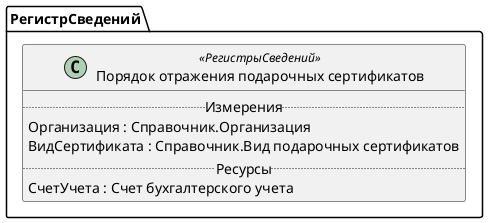 ﻿@startuml ПорядокОтраженияПодарочныхСертификатов
'!include templates.wsd
'..\include templates.wsd
class РегистрСведений.ПорядокОтраженияПодарочныхСертификатов as "Порядок отражения подарочных сертификатов" <<РегистрыСведений>>
{
..Измерения..
Организация : Справочник.Организация
ВидСертификата : Справочник.Вид подарочных сертификатов
..Ресурсы..
СчетУчета : Счет бухгалтерского учета
}
@enduml
